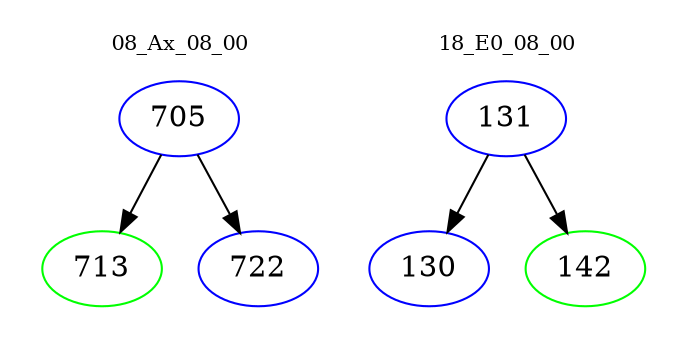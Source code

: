 digraph{
subgraph cluster_0 {
color = white
label = "08_Ax_08_00";
fontsize=10;
T0_705 [label="705", color="blue"]
T0_705 -> T0_713 [color="black"]
T0_713 [label="713", color="green"]
T0_705 -> T0_722 [color="black"]
T0_722 [label="722", color="blue"]
}
subgraph cluster_1 {
color = white
label = "18_E0_08_00";
fontsize=10;
T1_131 [label="131", color="blue"]
T1_131 -> T1_130 [color="black"]
T1_130 [label="130", color="blue"]
T1_131 -> T1_142 [color="black"]
T1_142 [label="142", color="green"]
}
}
